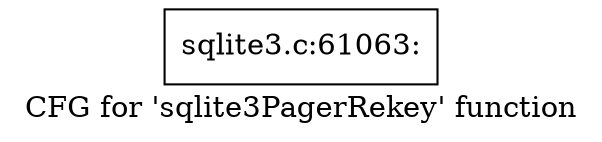 digraph "CFG for 'sqlite3PagerRekey' function" {
	label="CFG for 'sqlite3PagerRekey' function";

	Node0x55c0f8248b00 [shape=record,label="{sqlite3.c:61063:}"];
}
